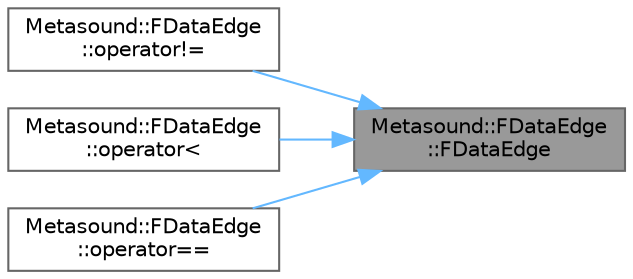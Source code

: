 digraph "Metasound::FDataEdge::FDataEdge"
{
 // INTERACTIVE_SVG=YES
 // LATEX_PDF_SIZE
  bgcolor="transparent";
  edge [fontname=Helvetica,fontsize=10,labelfontname=Helvetica,labelfontsize=10];
  node [fontname=Helvetica,fontsize=10,shape=box,height=0.2,width=0.4];
  rankdir="RL";
  Node1 [id="Node000001",label="Metasound::FDataEdge\l::FDataEdge",height=0.2,width=0.4,color="gray40", fillcolor="grey60", style="filled", fontcolor="black",tooltip=" "];
  Node1 -> Node2 [id="edge1_Node000001_Node000002",dir="back",color="steelblue1",style="solid",tooltip=" "];
  Node2 [id="Node000002",label="Metasound::FDataEdge\l::operator!=",height=0.2,width=0.4,color="grey40", fillcolor="white", style="filled",URL="$da/d31/structMetasound_1_1FDataEdge.html#ab7f25c61339fe6eb634d09eaff26041f",tooltip=" "];
  Node1 -> Node3 [id="edge2_Node000001_Node000003",dir="back",color="steelblue1",style="solid",tooltip=" "];
  Node3 [id="Node000003",label="Metasound::FDataEdge\l::operator\<",height=0.2,width=0.4,color="grey40", fillcolor="white", style="filled",URL="$da/d31/structMetasound_1_1FDataEdge.html#a882f6bcec26d5902d0a6827f70d304e7",tooltip=" "];
  Node1 -> Node4 [id="edge3_Node000001_Node000004",dir="back",color="steelblue1",style="solid",tooltip=" "];
  Node4 [id="Node000004",label="Metasound::FDataEdge\l::operator==",height=0.2,width=0.4,color="grey40", fillcolor="white", style="filled",URL="$da/d31/structMetasound_1_1FDataEdge.html#a9184b43531a0319f0693b466aa36faec",tooltip="Check if two FDataEdges are equal."];
}

